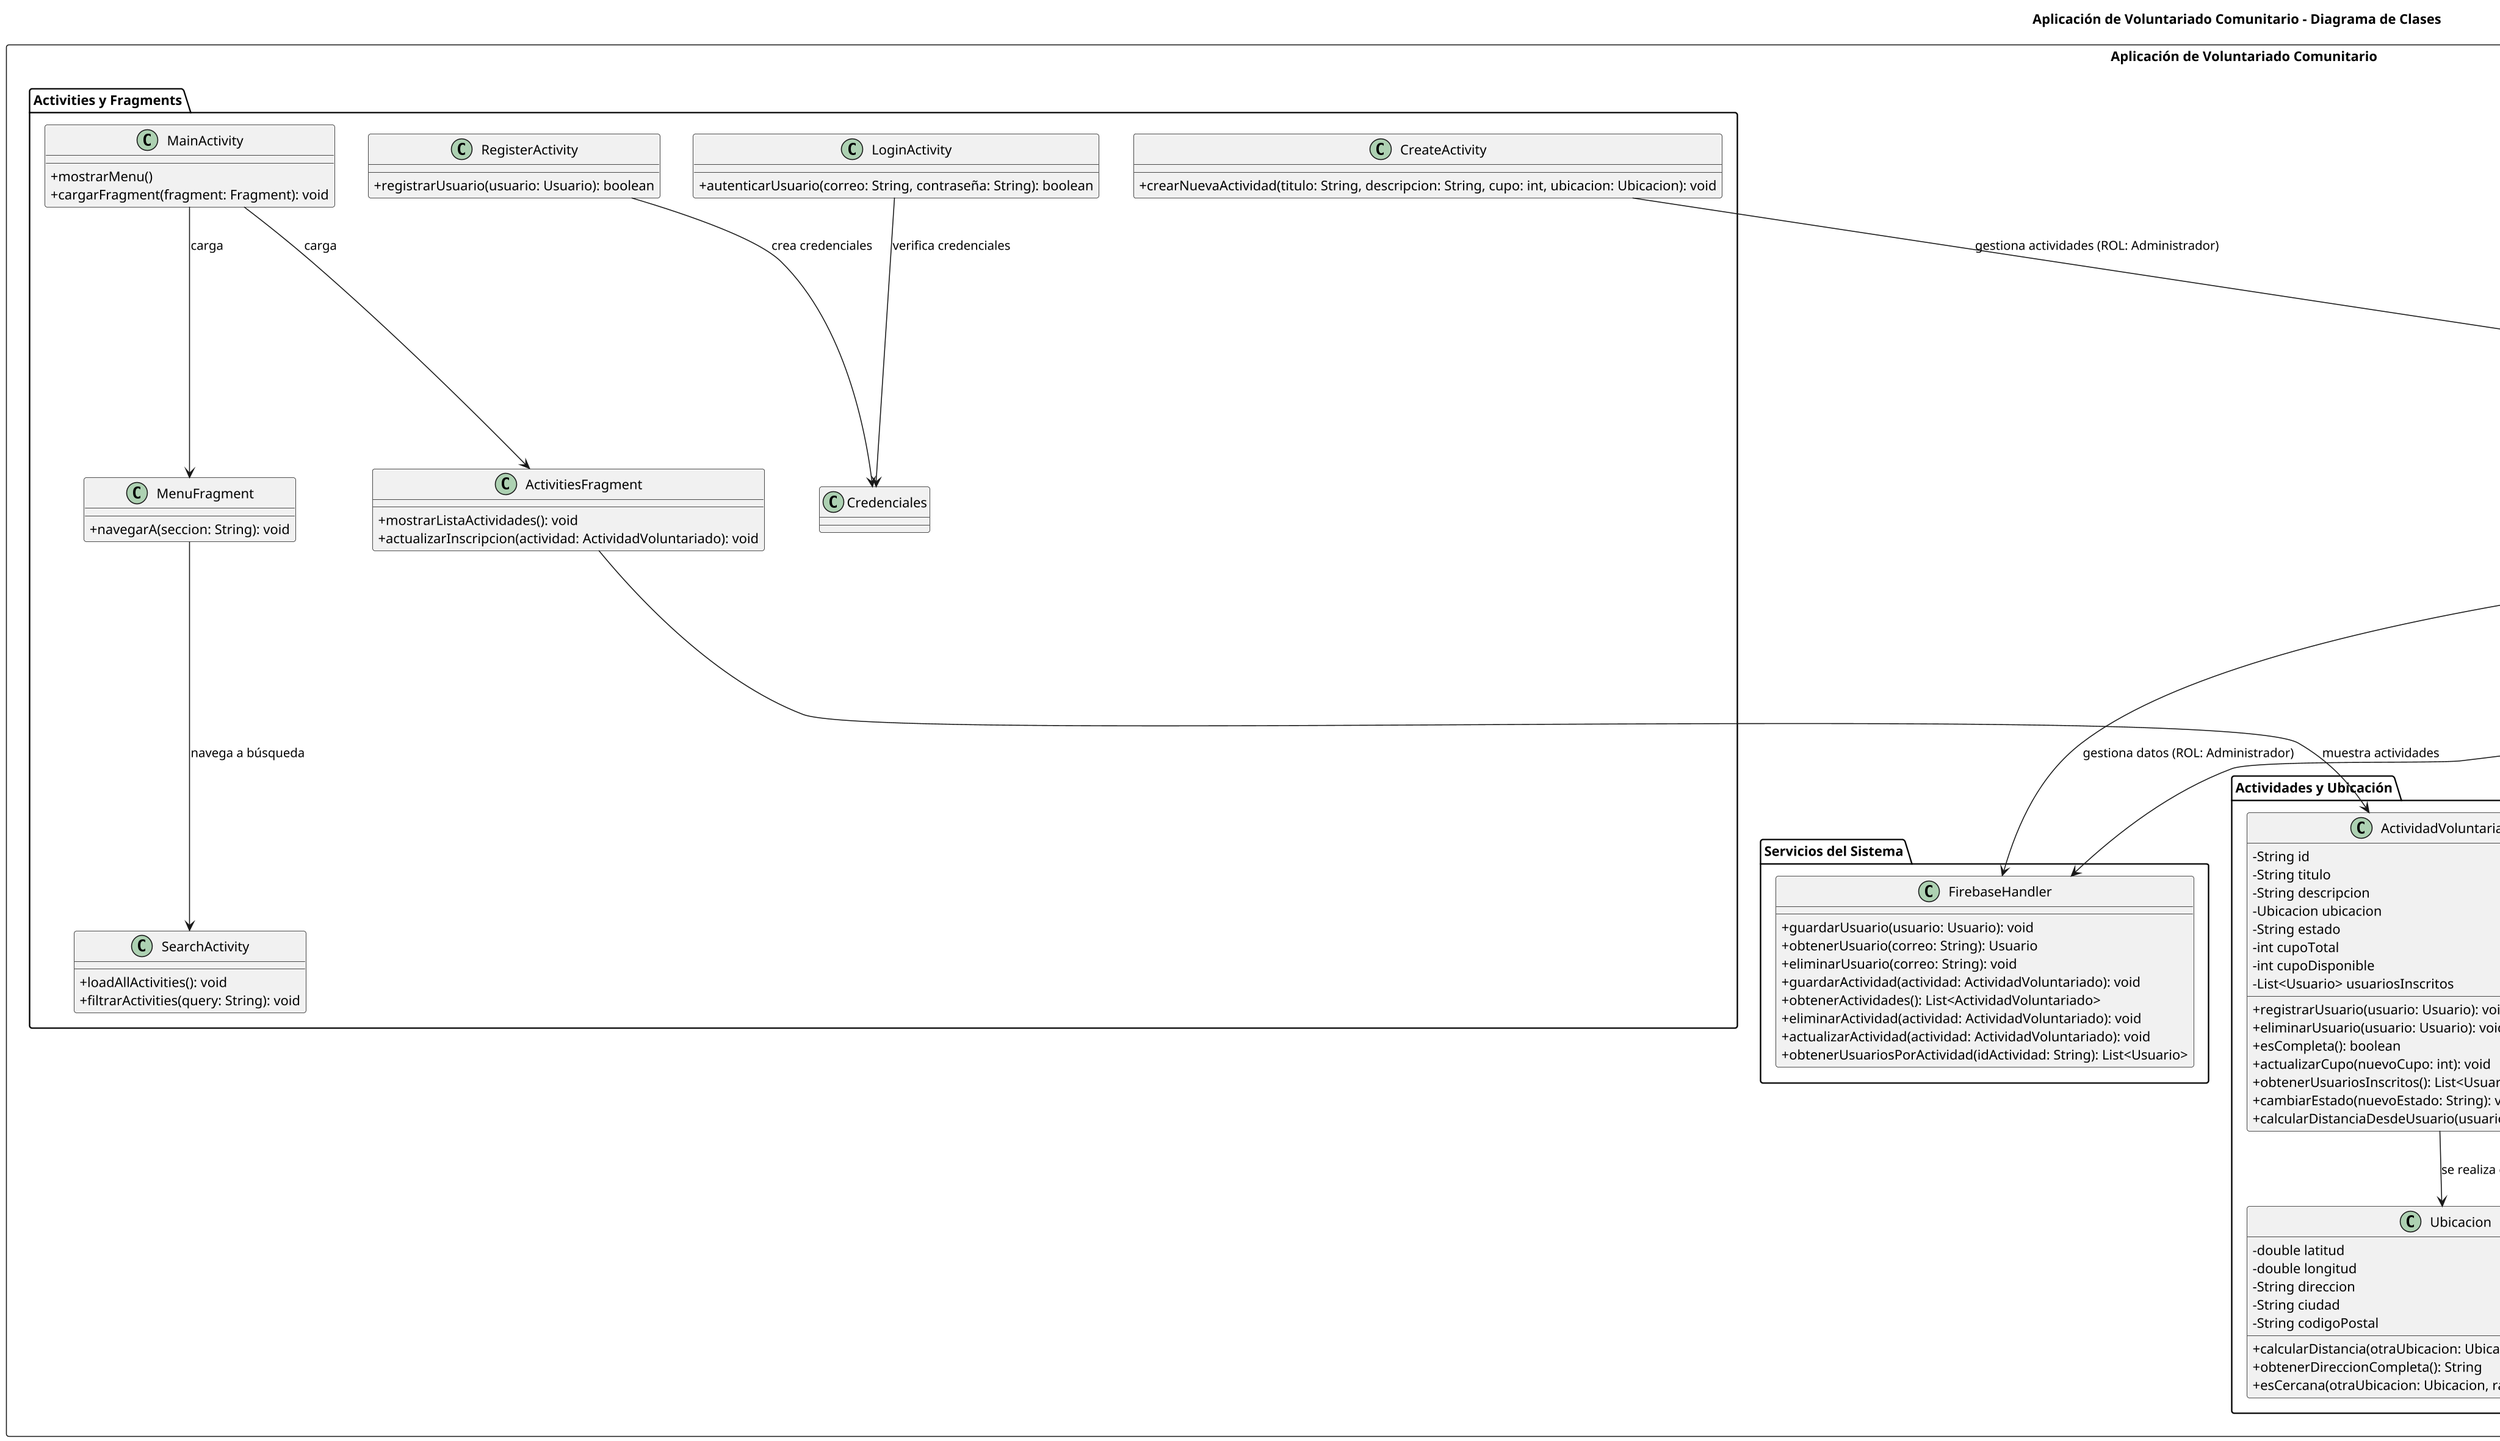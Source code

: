 @startuml

title Aplicación de Voluntariado Comunitario - Diagrama de Clases

skinparam classAttributeIconSize 0
skinparam dpi 150

rectangle "Aplicación de Voluntariado Comunitario" {

    package "Lógica de Usuario" {
        class Usuario {
            - String id
            - String nombre
            - String correo
            - String rol  "user | admin"
            - Ubicacion ubicacionActual
            - List<ActividadVoluntariado> actividadesInscritas
            - String idCredenciales
            + login(correo: String, contraseña: String): boolean
            + registrarse(): boolean
            + inscribirseEnActividad(actividad: ActividadVoluntariado): void
            + cancelarInscripcion(actividad: ActividadVoluntariado): void
            + obtenerUbicacion(): Ubicacion
            + calcularDistancia(actividad: ActividadVoluntariado): double
            + verActividadesRecomendadas(): List<ActividadVoluntariado>
            + esAdministrador(): boolean
            + crearActividad(titulo: String, descripcion: String, cupo: int, ubicacion: Ubicacion): void
            + modificarActividad(actividad: ActividadVoluntariado): void
            + eliminarActividad(actividad: ActividadVoluntariado): void
            + verUsuariosInscritos(actividad: ActividadVoluntariado): List<Usuario>
            + gestionarEstadoActividad(actividad: ActividadVoluntariado, estado: String): void
        }

        class Credenciales {
            - String id
            - String correo
            - String contraseña
            + verificarCredenciales(correo: String, contraseña: String): boolean
        }

        Usuario --> Credenciales : "usa"
    }

    ' Credenciales
    package "Seguridad" {
        class Credenciales {
            - String id
            - String correo
            - String contraseña
            + verificarCredenciales(correo: String, contraseña: String): boolean
        }

        Usuario --> Credenciales : "usa"
    }

    package "Actividades y Ubicación" {
        class ActividadVoluntariado {
            - String id
            - String titulo
            - String descripcion
            - Ubicacion ubicacion
            - String estado
            - int cupoTotal
            - int cupoDisponible
            - List<Usuario> usuariosInscritos
            + registrarUsuario(usuario: Usuario): void
            + eliminarUsuario(usuario: Usuario): void
            + esCompleta(): boolean
            + actualizarCupo(nuevoCupo: int): void
            + obtenerUsuariosInscritos(): List<Usuario>
            + cambiarEstado(nuevoEstado: String): void
            + calcularDistanciaDesdeUsuario(usuario: Usuario): double
        }

        class Ubicacion {
            - double latitud
            - double longitud
            - String direccion
            - String ciudad
            - String codigoPostal
            + calcularDistancia(otraUbicacion: Ubicacion): double
            + obtenerDireccionCompleta(): String
            + esCercana(otraUbicacion: Ubicacion, radio: double): boolean
        }

        ActividadVoluntariado --> Usuario : "usuarios inscritos"
        ActividadVoluntariado --> Ubicacion : "se realiza en"
    }

    ' Servicios del Sistema
    package "Servicios del Sistema" {
        class FirebaseHandler {
            + guardarUsuario(usuario: Usuario): void
            + obtenerUsuario(correo: String): Usuario
            + eliminarUsuario(correo: String): void
            + guardarActividad(actividad: ActividadVoluntariado): void
            + obtenerActividades(): List<ActividadVoluntariado>
            + eliminarActividad(actividad: ActividadVoluntariado): void
            + actualizarActividad(actividad: ActividadVoluntariado): void
            + obtenerUsuariosPorActividad(idActividad: String): List<Usuario>
        }

        Usuario --> FirebaseHandler : "interactúa con Firebase"
        Usuario --> FirebaseHandler : "gestiona datos (ROL: Administrador)"
    }

    package "Activities y Fragments" {
        class SearchActivity {
            + loadAllActivities(): void
            + filtrarActivities(query: String): void
        }

        class LoginActivity {
            + autenticarUsuario(correo: String, contraseña: String): boolean
        }

        class RegisterActivity {
            + registrarUsuario(usuario: Usuario): boolean
        }

        class MainActivity {
            + mostrarMenu()
            + cargarFragment(fragment: Fragment): void
        }

        class MenuFragment {
            + navegarA(seccion: String): void
        }

        class ActivitiesFragment {
            + mostrarListaActividades(): void
            + actualizarInscripcion(actividad: ActividadVoluntariado): void
        }

        class CreateActivity {
            + crearNuevaActividad(titulo: String, descripcion: String, cupo: int, ubicacion: Ubicacion): void
        }

        MainActivity --> MenuFragment : "carga"
        MainActivity --> ActivitiesFragment : "carga"
        LoginActivity --> Credenciales : "verifica credenciales"
        RegisterActivity --> Credenciales : "crea credenciales"
        ActivitiesFragment --> ActividadVoluntariado : "muestra actividades"
        CreateActivity --> Usuario : "gestiona actividades (ROL: Administrador)"
        MenuFragment --> SearchActivity : "navega a búsqueda"
    }

    ' Lógica de Recomendaciones y Validaciones
    package "Recomendaciones y Validaciones" {
        class RecomendadorActividades {
            + recomendarPorProximidad(usuario: Usuario): List<ActividadVoluntariado>
            + ordenarPorCupoDisponible(actividades: List<ActividadVoluntariado>): List<ActividadVoluntariado>
        }

        class CalculadoraDistancias {
            + calcularDistancia(lat1: double, lon1: double, lat2: double, lon2: double): double
            + estaDentroDeRadio(lat1: double, lon1: double, lat2: double, lon2: double, radio: double): boolean
        }

        Usuario --> RecomendadorActividades : "Consulta"
        RecomendadorActividades --> ActividadVoluntariado : "Recomienda"
        RecomendadorActividades --> CalculadoraDistancias : "Usa para cálculos"
    }
}

@enduml
